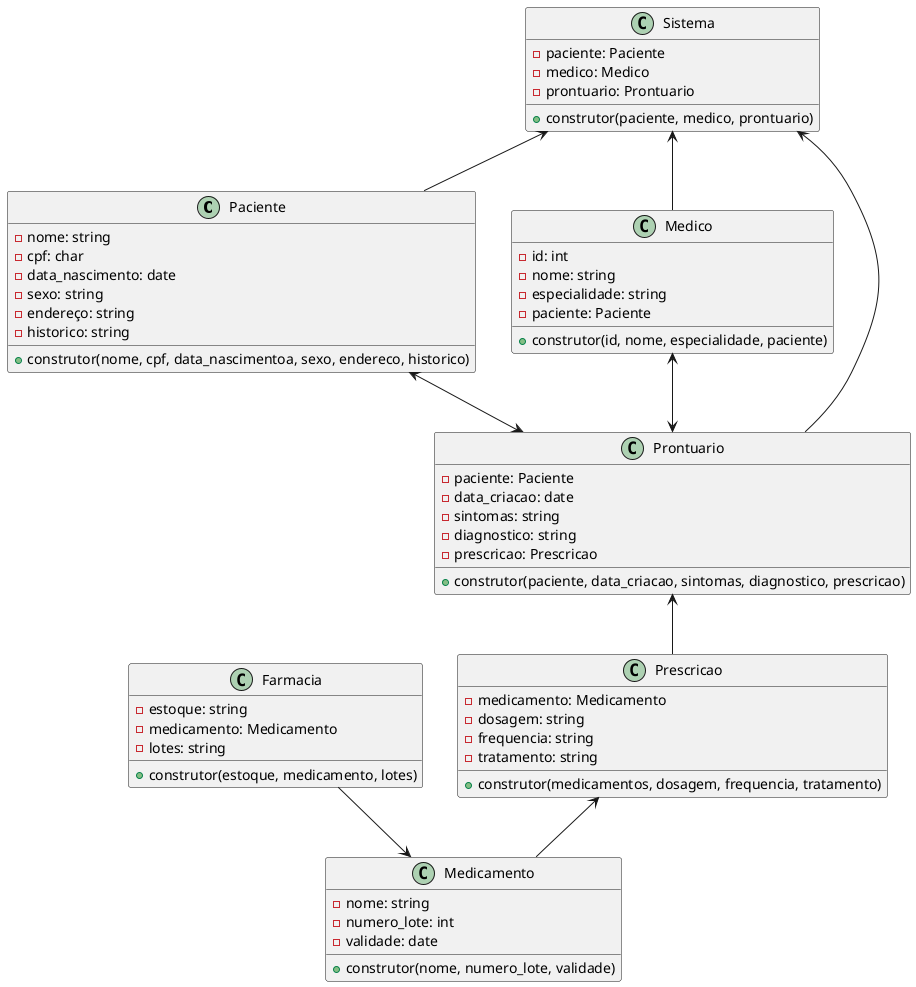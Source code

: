 @startuml prontuarioapp

class Paciente {
  - nome: string
  - cpf: char
  - data_nascimento: date
  - sexo: string
  - endereço: string
  - historico: string
  + construtor(nome, cpf, data_nascimentoa, sexo, endereco, historico)
}

class Medico {
  - id: int
  - nome: string
  - especialidade: string
  - paciente: Paciente
  + construtor(id, nome, especialidade, paciente)
}

class Medicamento {
  - nome: string
  - numero_lote: int
  - validade: date
  + construtor(nome, numero_lote, validade)
}


class Prescricao {
  - medicamento: Medicamento
  - dosagem: string
  - frequencia: string
  - tratamento: string
  + construtor(medicamentos, dosagem, frequencia, tratamento)
}

class Prontuario {
  - paciente: Paciente
  - data_criacao: date
  - sintomas: string
  - diagnostico: string
  - prescricao: Prescricao
  + construtor(paciente, data_criacao, sintomas, diagnostico, prescricao)
}


class Farmacia {
  - estoque: string
  - medicamento: Medicamento
  - lotes: string
  + construtor(estoque, medicamento, lotes)
}


class Sistema {
  - paciente: Paciente
  - medico: Medico
  - prontuario: Prontuario
  + construtor(paciente, medico, prontuario)
}


Paciente <--> Prontuario
Medico <--> Prontuario
Prontuario <-- Prescricao
Prescricao <-- Medicamento
Farmacia --> Medicamento
Sistema <-- Paciente
Sistema <-- Medico
Sistema <-- Prontuario

@enduml
